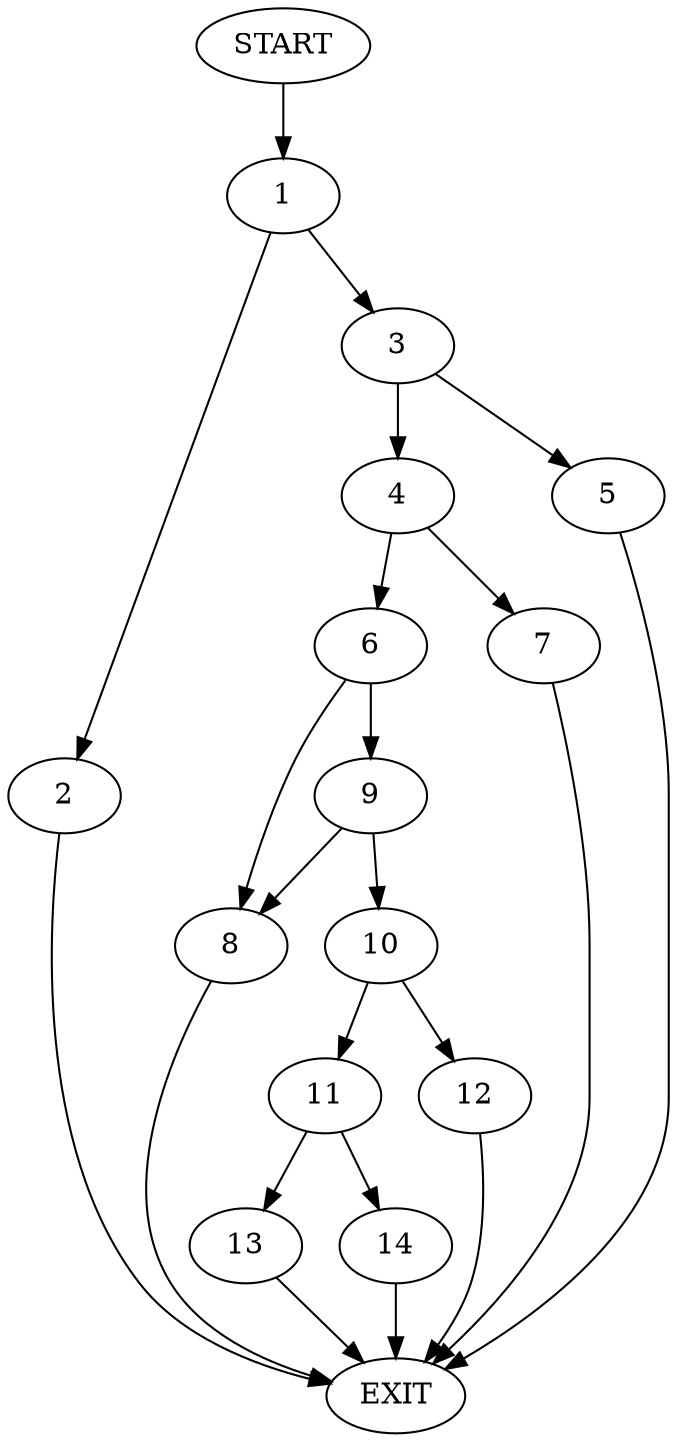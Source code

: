 digraph {
0 [label="START"]
15 [label="EXIT"]
0 -> 1
1 -> 2
1 -> 3
2 -> 15
3 -> 4
3 -> 5
4 -> 6
4 -> 7
5 -> 15
7 -> 15
6 -> 8
6 -> 9
8 -> 15
9 -> 10
9 -> 8
10 -> 11
10 -> 12
12 -> 15
11 -> 13
11 -> 14
13 -> 15
14 -> 15
}
